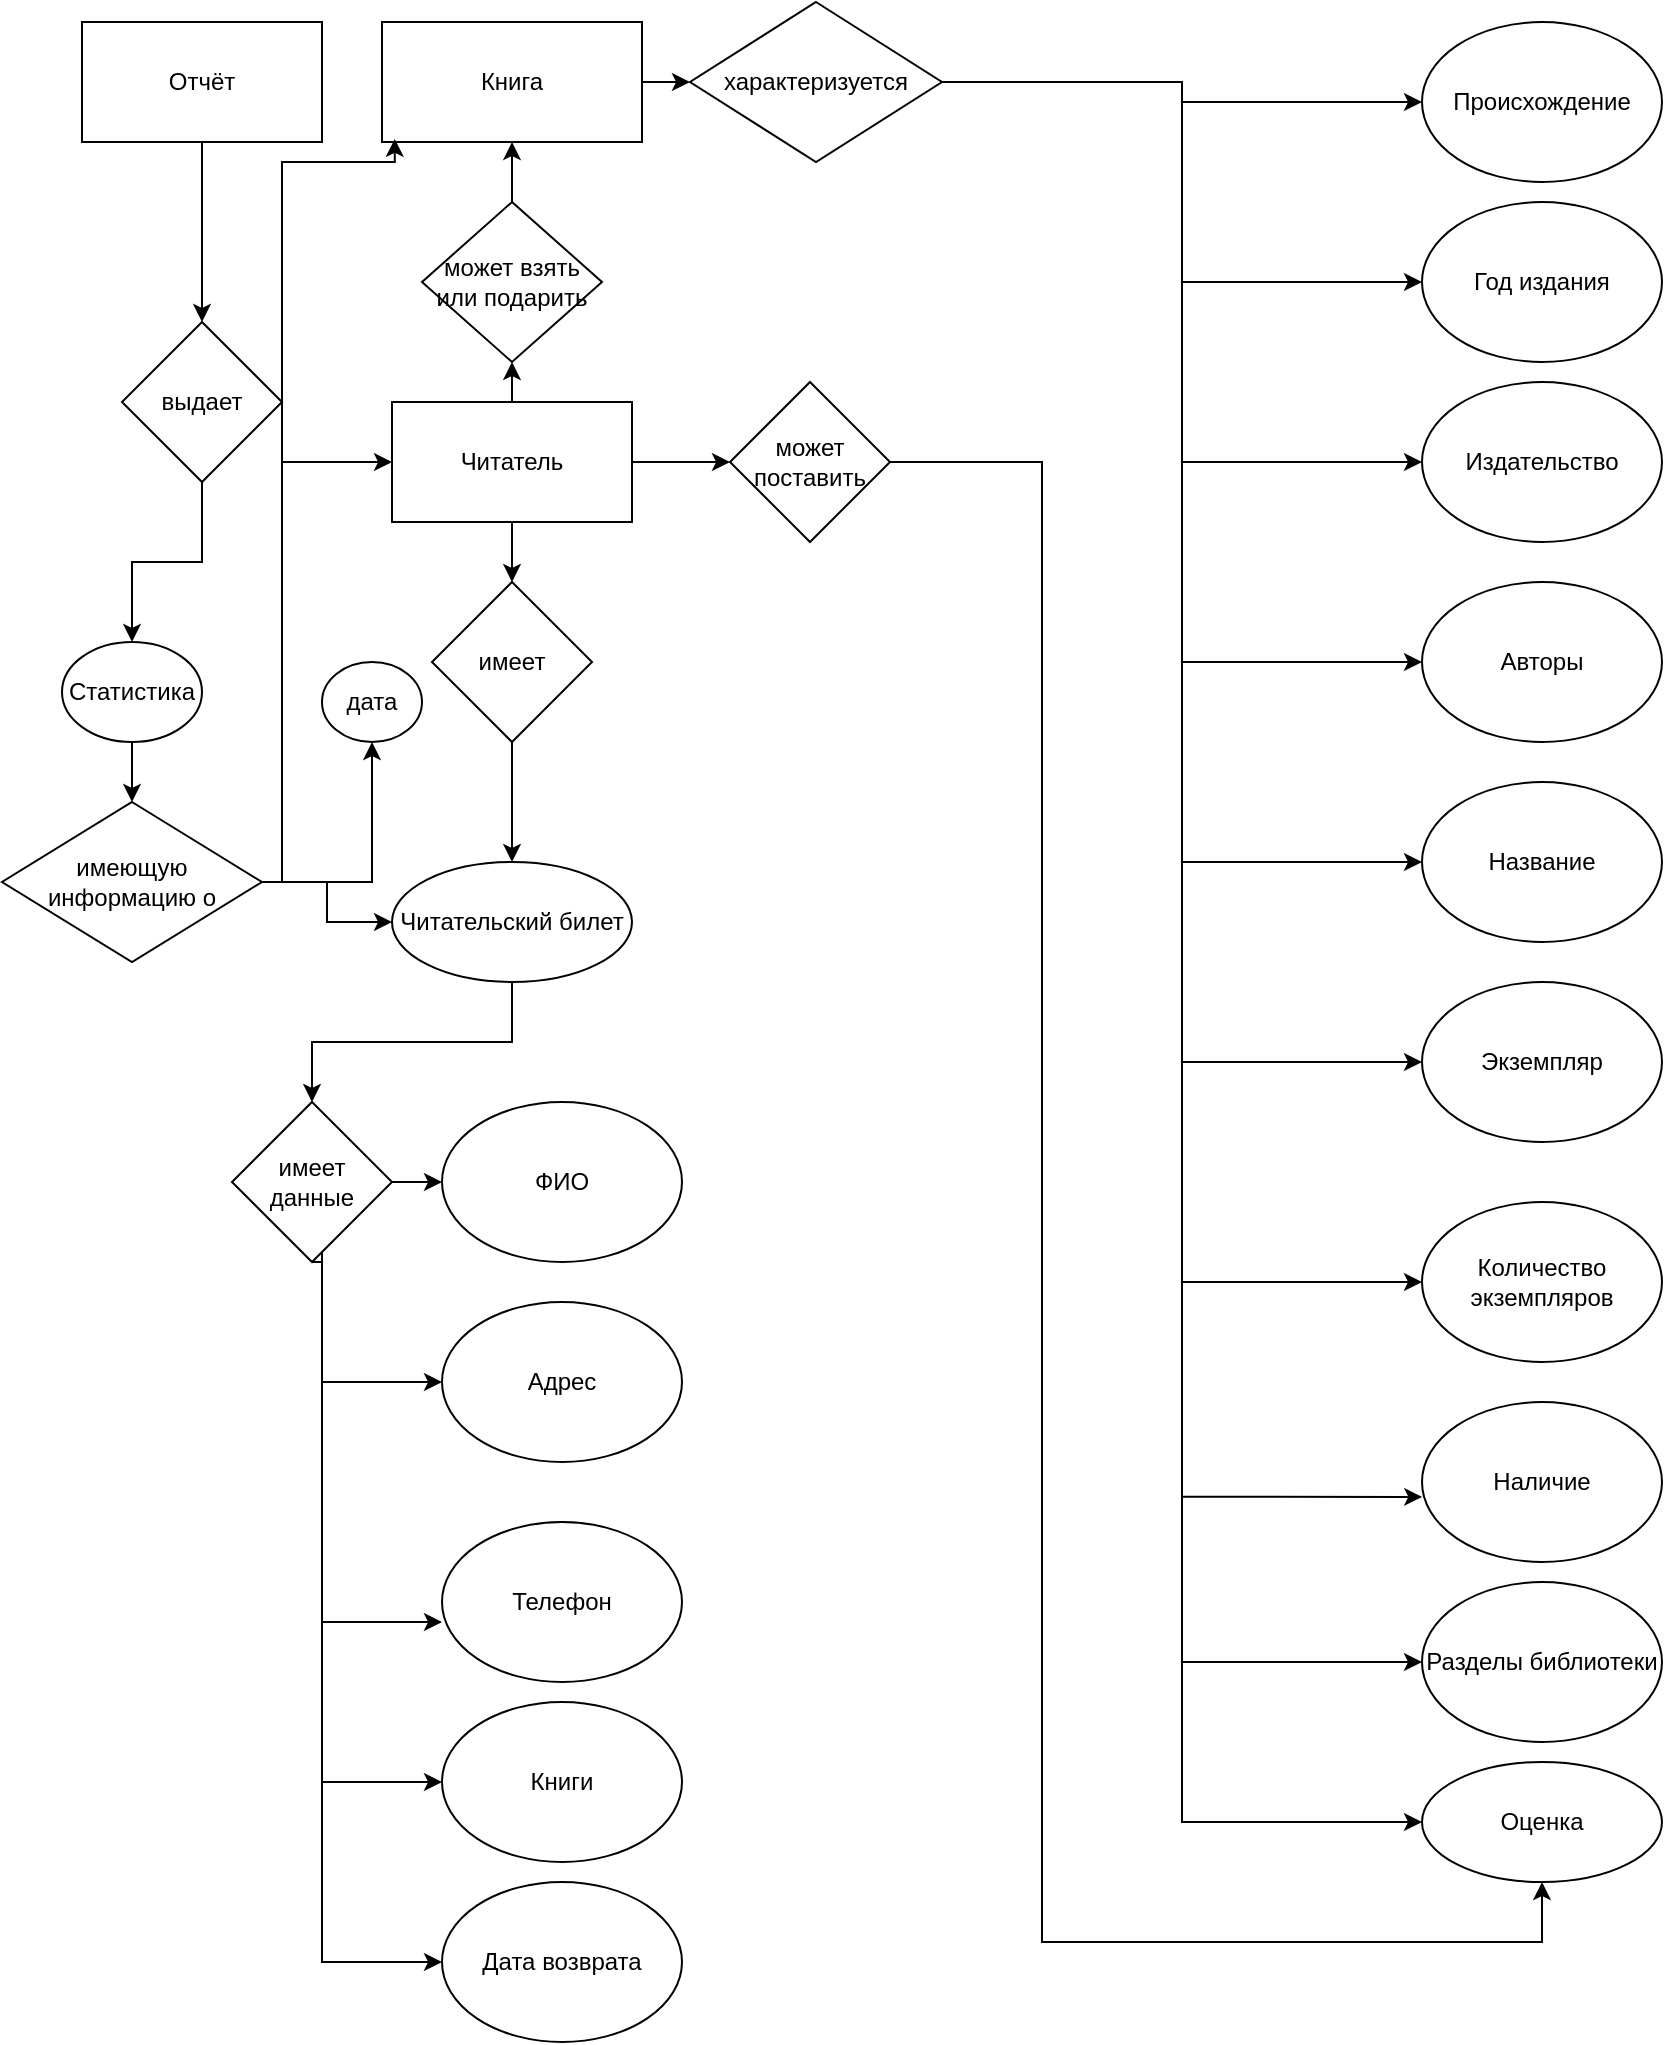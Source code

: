 <mxfile version="22.1.11" type="github">
  <diagram id="C5RBs43oDa-KdzZeNtuy" name="Page-1">
    <mxGraphModel dx="1665" dy="413" grid="1" gridSize="10" guides="1" tooltips="1" connect="1" arrows="1" fold="1" page="1" pageScale="1" pageWidth="827" pageHeight="1169" math="0" shadow="0">
      <root>
        <mxCell id="WIyWlLk6GJQsqaUBKTNV-0" />
        <mxCell id="WIyWlLk6GJQsqaUBKTNV-1" parent="WIyWlLk6GJQsqaUBKTNV-0" />
        <mxCell id="y5s-uYPHy8Nzl8Kdxm5r-6" style="edgeStyle=orthogonalEdgeStyle;rounded=0;orthogonalLoop=1;jettySize=auto;html=1;entryX=0.5;entryY=1;entryDx=0;entryDy=0;" parent="WIyWlLk6GJQsqaUBKTNV-1" target="y5s-uYPHy8Nzl8Kdxm5r-2" edge="1">
          <mxGeometry relative="1" as="geometry">
            <mxPoint x="410" y="210" as="sourcePoint" />
          </mxGeometry>
        </mxCell>
        <mxCell id="y5s-uYPHy8Nzl8Kdxm5r-7" style="edgeStyle=orthogonalEdgeStyle;rounded=0;orthogonalLoop=1;jettySize=auto;html=1;" parent="WIyWlLk6GJQsqaUBKTNV-1" target="y5s-uYPHy8Nzl8Kdxm5r-1" edge="1">
          <mxGeometry relative="1" as="geometry">
            <mxPoint x="484.89" y="100.059" as="sourcePoint" />
          </mxGeometry>
        </mxCell>
        <mxCell id="2zwlkAMoo1KaE6YTXX7n-5" style="edgeStyle=orthogonalEdgeStyle;rounded=0;orthogonalLoop=1;jettySize=auto;html=1;exitX=1;exitY=0.5;exitDx=0;exitDy=0;entryX=0;entryY=0.5;entryDx=0;entryDy=0;" edge="1" parent="WIyWlLk6GJQsqaUBKTNV-1" source="y5s-uYPHy8Nzl8Kdxm5r-3" target="y5s-uYPHy8Nzl8Kdxm5r-27">
          <mxGeometry relative="1" as="geometry" />
        </mxCell>
        <mxCell id="y5s-uYPHy8Nzl8Kdxm5r-3" value="Книга" style="rounded=0;whiteSpace=wrap;html=1;" parent="WIyWlLk6GJQsqaUBKTNV-1" vertex="1">
          <mxGeometry x="160" y="20" width="130" height="60" as="geometry" />
        </mxCell>
        <mxCell id="2zwlkAMoo1KaE6YTXX7n-10" style="edgeStyle=orthogonalEdgeStyle;rounded=0;orthogonalLoop=1;jettySize=auto;html=1;exitX=0.5;exitY=0;exitDx=0;exitDy=0;entryX=0.5;entryY=1;entryDx=0;entryDy=0;" edge="1" parent="WIyWlLk6GJQsqaUBKTNV-1" source="y5s-uYPHy8Nzl8Kdxm5r-4" target="y5s-uYPHy8Nzl8Kdxm5r-11">
          <mxGeometry relative="1" as="geometry" />
        </mxCell>
        <mxCell id="2zwlkAMoo1KaE6YTXX7n-18" style="edgeStyle=orthogonalEdgeStyle;rounded=0;orthogonalLoop=1;jettySize=auto;html=1;exitX=1;exitY=0.5;exitDx=0;exitDy=0;entryX=0;entryY=0.5;entryDx=0;entryDy=0;" edge="1" parent="WIyWlLk6GJQsqaUBKTNV-1" source="y5s-uYPHy8Nzl8Kdxm5r-4" target="y5s-uYPHy8Nzl8Kdxm5r-40">
          <mxGeometry relative="1" as="geometry" />
        </mxCell>
        <mxCell id="2zwlkAMoo1KaE6YTXX7n-24" style="edgeStyle=orthogonalEdgeStyle;rounded=0;orthogonalLoop=1;jettySize=auto;html=1;exitX=0.5;exitY=1;exitDx=0;exitDy=0;entryX=0.5;entryY=0;entryDx=0;entryDy=0;" edge="1" parent="WIyWlLk6GJQsqaUBKTNV-1" source="y5s-uYPHy8Nzl8Kdxm5r-4" target="y5s-uYPHy8Nzl8Kdxm5r-63">
          <mxGeometry relative="1" as="geometry" />
        </mxCell>
        <mxCell id="y5s-uYPHy8Nzl8Kdxm5r-4" value="Читатель" style="rounded=0;whiteSpace=wrap;html=1;" parent="WIyWlLk6GJQsqaUBKTNV-1" vertex="1">
          <mxGeometry x="165" y="210" width="120" height="60" as="geometry" />
        </mxCell>
        <mxCell id="2zwlkAMoo1KaE6YTXX7n-11" style="edgeStyle=orthogonalEdgeStyle;rounded=0;orthogonalLoop=1;jettySize=auto;html=1;exitX=0.5;exitY=0;exitDx=0;exitDy=0;entryX=0.5;entryY=1;entryDx=0;entryDy=0;" edge="1" parent="WIyWlLk6GJQsqaUBKTNV-1" source="y5s-uYPHy8Nzl8Kdxm5r-11" target="y5s-uYPHy8Nzl8Kdxm5r-3">
          <mxGeometry relative="1" as="geometry" />
        </mxCell>
        <mxCell id="y5s-uYPHy8Nzl8Kdxm5r-11" value="может взять или подарить" style="rhombus;whiteSpace=wrap;html=1;" parent="WIyWlLk6GJQsqaUBKTNV-1" vertex="1">
          <mxGeometry x="180" y="110" width="90" height="80" as="geometry" />
        </mxCell>
        <mxCell id="y5s-uYPHy8Nzl8Kdxm5r-14" value="Авторы" style="ellipse;whiteSpace=wrap;html=1;" parent="WIyWlLk6GJQsqaUBKTNV-1" vertex="1">
          <mxGeometry x="680" y="300" width="120" height="80" as="geometry" />
        </mxCell>
        <mxCell id="y5s-uYPHy8Nzl8Kdxm5r-15" value="Название" style="ellipse;whiteSpace=wrap;html=1;" parent="WIyWlLk6GJQsqaUBKTNV-1" vertex="1">
          <mxGeometry x="680" y="400" width="120" height="80" as="geometry" />
        </mxCell>
        <mxCell id="y5s-uYPHy8Nzl8Kdxm5r-17" value="Экземпляр" style="ellipse;whiteSpace=wrap;html=1;" parent="WIyWlLk6GJQsqaUBKTNV-1" vertex="1">
          <mxGeometry x="680" y="500" width="120" height="80" as="geometry" />
        </mxCell>
        <mxCell id="y5s-uYPHy8Nzl8Kdxm5r-18" value="Издательство" style="ellipse;whiteSpace=wrap;html=1;" parent="WIyWlLk6GJQsqaUBKTNV-1" vertex="1">
          <mxGeometry x="680" y="200" width="120" height="80" as="geometry" />
        </mxCell>
        <mxCell id="y5s-uYPHy8Nzl8Kdxm5r-19" value="Год издания" style="ellipse;whiteSpace=wrap;html=1;" parent="WIyWlLk6GJQsqaUBKTNV-1" vertex="1">
          <mxGeometry x="680" y="110" width="120" height="80" as="geometry" />
        </mxCell>
        <mxCell id="y5s-uYPHy8Nzl8Kdxm5r-20" value="Количество экземпляров" style="ellipse;whiteSpace=wrap;html=1;" parent="WIyWlLk6GJQsqaUBKTNV-1" vertex="1">
          <mxGeometry x="680" y="610" width="120" height="80" as="geometry" />
        </mxCell>
        <mxCell id="2zwlkAMoo1KaE6YTXX7n-6" style="edgeStyle=orthogonalEdgeStyle;rounded=0;orthogonalLoop=1;jettySize=auto;html=1;exitX=1;exitY=0.5;exitDx=0;exitDy=0;" edge="1" parent="WIyWlLk6GJQsqaUBKTNV-1" source="y5s-uYPHy8Nzl8Kdxm5r-27" target="y5s-uYPHy8Nzl8Kdxm5r-49">
          <mxGeometry relative="1" as="geometry" />
        </mxCell>
        <mxCell id="2zwlkAMoo1KaE6YTXX7n-7" style="edgeStyle=orthogonalEdgeStyle;rounded=0;orthogonalLoop=1;jettySize=auto;html=1;exitX=1;exitY=0.5;exitDx=0;exitDy=0;entryX=0;entryY=0.5;entryDx=0;entryDy=0;" edge="1" parent="WIyWlLk6GJQsqaUBKTNV-1" source="y5s-uYPHy8Nzl8Kdxm5r-27" target="y5s-uYPHy8Nzl8Kdxm5r-19">
          <mxGeometry relative="1" as="geometry" />
        </mxCell>
        <mxCell id="2zwlkAMoo1KaE6YTXX7n-8" style="edgeStyle=orthogonalEdgeStyle;rounded=0;orthogonalLoop=1;jettySize=auto;html=1;exitX=1;exitY=0.5;exitDx=0;exitDy=0;entryX=0;entryY=0.5;entryDx=0;entryDy=0;" edge="1" parent="WIyWlLk6GJQsqaUBKTNV-1" source="y5s-uYPHy8Nzl8Kdxm5r-27" target="y5s-uYPHy8Nzl8Kdxm5r-18">
          <mxGeometry relative="1" as="geometry" />
        </mxCell>
        <mxCell id="2zwlkAMoo1KaE6YTXX7n-9" style="edgeStyle=orthogonalEdgeStyle;rounded=0;orthogonalLoop=1;jettySize=auto;html=1;exitX=1;exitY=0.5;exitDx=0;exitDy=0;entryX=0;entryY=0.5;entryDx=0;entryDy=0;" edge="1" parent="WIyWlLk6GJQsqaUBKTNV-1" source="y5s-uYPHy8Nzl8Kdxm5r-27" target="y5s-uYPHy8Nzl8Kdxm5r-14">
          <mxGeometry relative="1" as="geometry" />
        </mxCell>
        <mxCell id="2zwlkAMoo1KaE6YTXX7n-12" style="edgeStyle=orthogonalEdgeStyle;rounded=0;orthogonalLoop=1;jettySize=auto;html=1;exitX=1;exitY=0.5;exitDx=0;exitDy=0;entryX=0;entryY=0.5;entryDx=0;entryDy=0;" edge="1" parent="WIyWlLk6GJQsqaUBKTNV-1" source="y5s-uYPHy8Nzl8Kdxm5r-27" target="y5s-uYPHy8Nzl8Kdxm5r-15">
          <mxGeometry relative="1" as="geometry" />
        </mxCell>
        <mxCell id="2zwlkAMoo1KaE6YTXX7n-14" style="edgeStyle=orthogonalEdgeStyle;rounded=0;orthogonalLoop=1;jettySize=auto;html=1;exitX=1;exitY=0.5;exitDx=0;exitDy=0;entryX=0;entryY=0.5;entryDx=0;entryDy=0;" edge="1" parent="WIyWlLk6GJQsqaUBKTNV-1" source="y5s-uYPHy8Nzl8Kdxm5r-27" target="y5s-uYPHy8Nzl8Kdxm5r-17">
          <mxGeometry relative="1" as="geometry" />
        </mxCell>
        <mxCell id="2zwlkAMoo1KaE6YTXX7n-15" style="edgeStyle=orthogonalEdgeStyle;rounded=0;orthogonalLoop=1;jettySize=auto;html=1;entryX=0;entryY=0.5;entryDx=0;entryDy=0;" edge="1" parent="WIyWlLk6GJQsqaUBKTNV-1" source="y5s-uYPHy8Nzl8Kdxm5r-27" target="y5s-uYPHy8Nzl8Kdxm5r-20">
          <mxGeometry relative="1" as="geometry" />
        </mxCell>
        <mxCell id="2zwlkAMoo1KaE6YTXX7n-16" style="edgeStyle=orthogonalEdgeStyle;rounded=0;orthogonalLoop=1;jettySize=auto;html=1;exitX=1;exitY=0.5;exitDx=0;exitDy=0;entryX=0;entryY=0.5;entryDx=0;entryDy=0;" edge="1" parent="WIyWlLk6GJQsqaUBKTNV-1" source="y5s-uYPHy8Nzl8Kdxm5r-27" target="y5s-uYPHy8Nzl8Kdxm5r-37">
          <mxGeometry relative="1" as="geometry" />
        </mxCell>
        <mxCell id="2zwlkAMoo1KaE6YTXX7n-23" style="edgeStyle=orthogonalEdgeStyle;rounded=0;orthogonalLoop=1;jettySize=auto;html=1;entryX=0;entryY=0.5;entryDx=0;entryDy=0;" edge="1" parent="WIyWlLk6GJQsqaUBKTNV-1" source="y5s-uYPHy8Nzl8Kdxm5r-27" target="y5s-uYPHy8Nzl8Kdxm5r-22">
          <mxGeometry relative="1" as="geometry" />
        </mxCell>
        <mxCell id="y5s-uYPHy8Nzl8Kdxm5r-27" value="характеризуется" style="rhombus;whiteSpace=wrap;html=1;" parent="WIyWlLk6GJQsqaUBKTNV-1" vertex="1">
          <mxGeometry x="314" y="10" width="126" height="80" as="geometry" />
        </mxCell>
        <mxCell id="y5s-uYPHy8Nzl8Kdxm5r-37" value="Оценка" style="ellipse;whiteSpace=wrap;html=1;" parent="WIyWlLk6GJQsqaUBKTNV-1" vertex="1">
          <mxGeometry x="680" y="890" width="120" height="60" as="geometry" />
        </mxCell>
        <mxCell id="2zwlkAMoo1KaE6YTXX7n-22" style="edgeStyle=orthogonalEdgeStyle;rounded=0;orthogonalLoop=1;jettySize=auto;html=1;exitX=1;exitY=0.5;exitDx=0;exitDy=0;entryX=0.5;entryY=1;entryDx=0;entryDy=0;" edge="1" parent="WIyWlLk6GJQsqaUBKTNV-1" source="y5s-uYPHy8Nzl8Kdxm5r-40" target="y5s-uYPHy8Nzl8Kdxm5r-37">
          <mxGeometry relative="1" as="geometry">
            <Array as="points">
              <mxPoint x="490" y="240" />
              <mxPoint x="490" y="980" />
              <mxPoint x="740" y="980" />
            </Array>
          </mxGeometry>
        </mxCell>
        <mxCell id="y5s-uYPHy8Nzl8Kdxm5r-40" value="может поставить" style="rhombus;whiteSpace=wrap;html=1;" parent="WIyWlLk6GJQsqaUBKTNV-1" vertex="1">
          <mxGeometry x="334" y="200" width="80" height="80" as="geometry" />
        </mxCell>
        <mxCell id="y5s-uYPHy8Nzl8Kdxm5r-49" value="Происхождение" style="ellipse;whiteSpace=wrap;html=1;" parent="WIyWlLk6GJQsqaUBKTNV-1" vertex="1">
          <mxGeometry x="680" y="20" width="120" height="80" as="geometry" />
        </mxCell>
        <mxCell id="y5s-uYPHy8Nzl8Kdxm5r-50" value="Наличие" style="ellipse;whiteSpace=wrap;html=1;" parent="WIyWlLk6GJQsqaUBKTNV-1" vertex="1">
          <mxGeometry x="680" y="710" width="120" height="80" as="geometry" />
        </mxCell>
        <mxCell id="y5s-uYPHy8Nzl8Kdxm5r-65" style="edgeStyle=orthogonalEdgeStyle;rounded=0;orthogonalLoop=1;jettySize=auto;html=1;entryX=0.5;entryY=0;entryDx=0;entryDy=0;" parent="WIyWlLk6GJQsqaUBKTNV-1" source="y5s-uYPHy8Nzl8Kdxm5r-63" target="y5s-uYPHy8Nzl8Kdxm5r-64" edge="1">
          <mxGeometry relative="1" as="geometry" />
        </mxCell>
        <mxCell id="y5s-uYPHy8Nzl8Kdxm5r-63" value="имеет" style="rhombus;whiteSpace=wrap;html=1;" parent="WIyWlLk6GJQsqaUBKTNV-1" vertex="1">
          <mxGeometry x="185" y="300" width="80" height="80" as="geometry" />
        </mxCell>
        <mxCell id="y5s-uYPHy8Nzl8Kdxm5r-73" style="edgeStyle=orthogonalEdgeStyle;rounded=0;orthogonalLoop=1;jettySize=auto;html=1;entryX=0.5;entryY=0;entryDx=0;entryDy=0;" parent="WIyWlLk6GJQsqaUBKTNV-1" source="y5s-uYPHy8Nzl8Kdxm5r-64" target="y5s-uYPHy8Nzl8Kdxm5r-72" edge="1">
          <mxGeometry relative="1" as="geometry" />
        </mxCell>
        <mxCell id="y5s-uYPHy8Nzl8Kdxm5r-64" value="Читательский билет" style="ellipse;rounded=0;whiteSpace=wrap;html=1;" parent="WIyWlLk6GJQsqaUBKTNV-1" vertex="1">
          <mxGeometry x="165" y="440" width="120" height="60" as="geometry" />
        </mxCell>
        <mxCell id="y5s-uYPHy8Nzl8Kdxm5r-66" value="ФИО" style="ellipse;whiteSpace=wrap;html=1;" parent="WIyWlLk6GJQsqaUBKTNV-1" vertex="1">
          <mxGeometry x="190" y="560" width="120" height="80" as="geometry" />
        </mxCell>
        <mxCell id="y5s-uYPHy8Nzl8Kdxm5r-67" value="Адрес" style="ellipse;whiteSpace=wrap;html=1;" parent="WIyWlLk6GJQsqaUBKTNV-1" vertex="1">
          <mxGeometry x="190" y="660" width="120" height="80" as="geometry" />
        </mxCell>
        <mxCell id="y5s-uYPHy8Nzl8Kdxm5r-68" value="Телефон" style="ellipse;whiteSpace=wrap;html=1;" parent="WIyWlLk6GJQsqaUBKTNV-1" vertex="1">
          <mxGeometry x="190" y="770" width="120" height="80" as="geometry" />
        </mxCell>
        <mxCell id="y5s-uYPHy8Nzl8Kdxm5r-69" value="Книги" style="ellipse;whiteSpace=wrap;html=1;" parent="WIyWlLk6GJQsqaUBKTNV-1" vertex="1">
          <mxGeometry x="190" y="860" width="120" height="80" as="geometry" />
        </mxCell>
        <mxCell id="y5s-uYPHy8Nzl8Kdxm5r-70" value="Дата возврата" style="ellipse;whiteSpace=wrap;html=1;" parent="WIyWlLk6GJQsqaUBKTNV-1" vertex="1">
          <mxGeometry x="190" y="950" width="120" height="80" as="geometry" />
        </mxCell>
        <mxCell id="y5s-uYPHy8Nzl8Kdxm5r-75" style="edgeStyle=orthogonalEdgeStyle;rounded=0;orthogonalLoop=1;jettySize=auto;html=1;exitX=1;exitY=0.5;exitDx=0;exitDy=0;entryX=0;entryY=0.5;entryDx=0;entryDy=0;" parent="WIyWlLk6GJQsqaUBKTNV-1" source="y5s-uYPHy8Nzl8Kdxm5r-72" target="y5s-uYPHy8Nzl8Kdxm5r-66" edge="1">
          <mxGeometry relative="1" as="geometry" />
        </mxCell>
        <mxCell id="y5s-uYPHy8Nzl8Kdxm5r-76" style="edgeStyle=orthogonalEdgeStyle;rounded=0;orthogonalLoop=1;jettySize=auto;html=1;entryX=0;entryY=0.5;entryDx=0;entryDy=0;" parent="WIyWlLk6GJQsqaUBKTNV-1" source="y5s-uYPHy8Nzl8Kdxm5r-72" target="y5s-uYPHy8Nzl8Kdxm5r-67" edge="1">
          <mxGeometry relative="1" as="geometry">
            <Array as="points">
              <mxPoint x="130" y="700" />
              <mxPoint x="190" y="700" />
            </Array>
          </mxGeometry>
        </mxCell>
        <mxCell id="y5s-uYPHy8Nzl8Kdxm5r-77" style="edgeStyle=orthogonalEdgeStyle;rounded=0;orthogonalLoop=1;jettySize=auto;html=1;entryX=0;entryY=0.625;entryDx=0;entryDy=0;entryPerimeter=0;" parent="WIyWlLk6GJQsqaUBKTNV-1" source="y5s-uYPHy8Nzl8Kdxm5r-72" target="y5s-uYPHy8Nzl8Kdxm5r-68" edge="1">
          <mxGeometry relative="1" as="geometry">
            <mxPoint x="130" y="880.0" as="targetPoint" />
            <Array as="points">
              <mxPoint x="130" y="820" />
            </Array>
          </mxGeometry>
        </mxCell>
        <mxCell id="y5s-uYPHy8Nzl8Kdxm5r-72" value="имеет данные" style="rhombus;whiteSpace=wrap;html=1;" parent="WIyWlLk6GJQsqaUBKTNV-1" vertex="1">
          <mxGeometry x="85" y="560" width="80" height="80" as="geometry" />
        </mxCell>
        <mxCell id="y5s-uYPHy8Nzl8Kdxm5r-78" style="edgeStyle=orthogonalEdgeStyle;rounded=0;orthogonalLoop=1;jettySize=auto;html=1;exitX=0.5;exitY=1;exitDx=0;exitDy=0;entryX=0;entryY=0.5;entryDx=0;entryDy=0;" parent="WIyWlLk6GJQsqaUBKTNV-1" source="y5s-uYPHy8Nzl8Kdxm5r-72" target="y5s-uYPHy8Nzl8Kdxm5r-69" edge="1">
          <mxGeometry relative="1" as="geometry">
            <mxPoint x="170" y="950" as="targetPoint" />
            <mxPoint x="140" y="720" as="sourcePoint" />
            <Array as="points">
              <mxPoint x="130" y="640" />
              <mxPoint x="130" y="900" />
            </Array>
          </mxGeometry>
        </mxCell>
        <mxCell id="y5s-uYPHy8Nzl8Kdxm5r-79" style="edgeStyle=orthogonalEdgeStyle;rounded=0;orthogonalLoop=1;jettySize=auto;html=1;exitX=0.5;exitY=1;exitDx=0;exitDy=0;entryX=0;entryY=0.5;entryDx=0;entryDy=0;" parent="WIyWlLk6GJQsqaUBKTNV-1" source="y5s-uYPHy8Nzl8Kdxm5r-72" target="y5s-uYPHy8Nzl8Kdxm5r-70" edge="1">
          <mxGeometry relative="1" as="geometry">
            <mxPoint x="160" y="1080" as="targetPoint" />
            <mxPoint x="130" y="720" as="sourcePoint" />
            <Array as="points">
              <mxPoint x="130" y="640" />
              <mxPoint x="130" y="990" />
            </Array>
          </mxGeometry>
        </mxCell>
        <mxCell id="y5s-uYPHy8Nzl8Kdxm5r-88" style="edgeStyle=orthogonalEdgeStyle;rounded=0;orthogonalLoop=1;jettySize=auto;html=1;exitX=0.5;exitY=1;exitDx=0;exitDy=0;entryX=0.5;entryY=0;entryDx=0;entryDy=0;" parent="WIyWlLk6GJQsqaUBKTNV-1" source="y5s-uYPHy8Nzl8Kdxm5r-85" target="y5s-uYPHy8Nzl8Kdxm5r-87" edge="1">
          <mxGeometry relative="1" as="geometry" />
        </mxCell>
        <mxCell id="y5s-uYPHy8Nzl8Kdxm5r-85" value="Отчёт" style="rounded=0;whiteSpace=wrap;html=1;" parent="WIyWlLk6GJQsqaUBKTNV-1" vertex="1">
          <mxGeometry x="10" y="20" width="120" height="60" as="geometry" />
        </mxCell>
        <mxCell id="y5s-uYPHy8Nzl8Kdxm5r-96" style="edgeStyle=orthogonalEdgeStyle;rounded=0;orthogonalLoop=1;jettySize=auto;html=1;entryX=0.5;entryY=0;entryDx=0;entryDy=0;" parent="WIyWlLk6GJQsqaUBKTNV-1" source="y5s-uYPHy8Nzl8Kdxm5r-87" target="y5s-uYPHy8Nzl8Kdxm5r-95" edge="1">
          <mxGeometry relative="1" as="geometry" />
        </mxCell>
        <mxCell id="y5s-uYPHy8Nzl8Kdxm5r-87" value="выдает" style="rhombus;whiteSpace=wrap;html=1;" parent="WIyWlLk6GJQsqaUBKTNV-1" vertex="1">
          <mxGeometry x="30" y="170" width="80" height="80" as="geometry" />
        </mxCell>
        <mxCell id="y5s-uYPHy8Nzl8Kdxm5r-90" value="дата" style="ellipse;whiteSpace=wrap;html=1;" parent="WIyWlLk6GJQsqaUBKTNV-1" vertex="1">
          <mxGeometry x="130" y="340" width="50" height="40" as="geometry" />
        </mxCell>
        <mxCell id="2zwlkAMoo1KaE6YTXX7n-26" style="edgeStyle=orthogonalEdgeStyle;rounded=0;orthogonalLoop=1;jettySize=auto;html=1;exitX=0.5;exitY=1;exitDx=0;exitDy=0;" edge="1" parent="WIyWlLk6GJQsqaUBKTNV-1" source="y5s-uYPHy8Nzl8Kdxm5r-95" target="2zwlkAMoo1KaE6YTXX7n-25">
          <mxGeometry relative="1" as="geometry" />
        </mxCell>
        <mxCell id="y5s-uYPHy8Nzl8Kdxm5r-95" value="Статистика" style="ellipse;whiteSpace=wrap;html=1;" parent="WIyWlLk6GJQsqaUBKTNV-1" vertex="1">
          <mxGeometry y="330" width="70" height="50" as="geometry" />
        </mxCell>
        <mxCell id="2zwlkAMoo1KaE6YTXX7n-20" style="edgeStyle=orthogonalEdgeStyle;rounded=0;orthogonalLoop=1;jettySize=auto;html=1;entryX=0.001;entryY=0.593;entryDx=0;entryDy=0;entryPerimeter=0;" edge="1" parent="WIyWlLk6GJQsqaUBKTNV-1" source="y5s-uYPHy8Nzl8Kdxm5r-27" target="y5s-uYPHy8Nzl8Kdxm5r-50">
          <mxGeometry relative="1" as="geometry" />
        </mxCell>
        <mxCell id="y5s-uYPHy8Nzl8Kdxm5r-22" value="Разделы библиотеки&lt;br&gt;" style="ellipse;whiteSpace=wrap;html=1;rounded=0;" parent="WIyWlLk6GJQsqaUBKTNV-1" vertex="1">
          <mxGeometry x="680" y="800" width="120" height="80" as="geometry" />
        </mxCell>
        <mxCell id="2zwlkAMoo1KaE6YTXX7n-27" style="edgeStyle=orthogonalEdgeStyle;rounded=0;orthogonalLoop=1;jettySize=auto;html=1;exitX=1;exitY=0.5;exitDx=0;exitDy=0;entryX=0.5;entryY=1;entryDx=0;entryDy=0;" edge="1" parent="WIyWlLk6GJQsqaUBKTNV-1" source="2zwlkAMoo1KaE6YTXX7n-25" target="y5s-uYPHy8Nzl8Kdxm5r-90">
          <mxGeometry relative="1" as="geometry" />
        </mxCell>
        <mxCell id="2zwlkAMoo1KaE6YTXX7n-28" style="edgeStyle=orthogonalEdgeStyle;rounded=0;orthogonalLoop=1;jettySize=auto;html=1;exitX=1;exitY=0.5;exitDx=0;exitDy=0;entryX=0;entryY=0.5;entryDx=0;entryDy=0;" edge="1" parent="WIyWlLk6GJQsqaUBKTNV-1" source="2zwlkAMoo1KaE6YTXX7n-25" target="y5s-uYPHy8Nzl8Kdxm5r-64">
          <mxGeometry relative="1" as="geometry" />
        </mxCell>
        <mxCell id="2zwlkAMoo1KaE6YTXX7n-29" style="edgeStyle=orthogonalEdgeStyle;rounded=0;orthogonalLoop=1;jettySize=auto;html=1;exitX=1;exitY=0.5;exitDx=0;exitDy=0;entryX=0.049;entryY=0.974;entryDx=0;entryDy=0;entryPerimeter=0;" edge="1" parent="WIyWlLk6GJQsqaUBKTNV-1" source="2zwlkAMoo1KaE6YTXX7n-25" target="y5s-uYPHy8Nzl8Kdxm5r-3">
          <mxGeometry relative="1" as="geometry">
            <mxPoint x="110" y="460" as="sourcePoint" />
            <mxPoint x="170" y="90.0" as="targetPoint" />
            <Array as="points">
              <mxPoint x="110" y="450" />
              <mxPoint x="110" y="90" />
              <mxPoint x="166" y="90" />
            </Array>
          </mxGeometry>
        </mxCell>
        <mxCell id="2zwlkAMoo1KaE6YTXX7n-30" style="edgeStyle=orthogonalEdgeStyle;rounded=0;orthogonalLoop=1;jettySize=auto;html=1;exitX=1;exitY=0.5;exitDx=0;exitDy=0;entryX=0;entryY=0.5;entryDx=0;entryDy=0;" edge="1" parent="WIyWlLk6GJQsqaUBKTNV-1" source="2zwlkAMoo1KaE6YTXX7n-25" target="y5s-uYPHy8Nzl8Kdxm5r-4">
          <mxGeometry relative="1" as="geometry">
            <Array as="points">
              <mxPoint x="110" y="450" />
              <mxPoint x="110" y="240" />
            </Array>
          </mxGeometry>
        </mxCell>
        <mxCell id="2zwlkAMoo1KaE6YTXX7n-25" value="имеющую информацию о" style="rhombus;whiteSpace=wrap;html=1;" vertex="1" parent="WIyWlLk6GJQsqaUBKTNV-1">
          <mxGeometry x="-30" y="410" width="130" height="80" as="geometry" />
        </mxCell>
      </root>
    </mxGraphModel>
  </diagram>
</mxfile>
